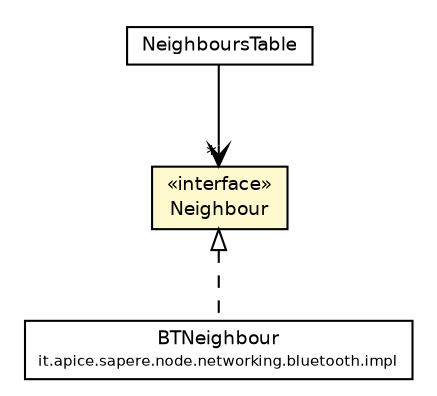 #!/usr/local/bin/dot
#
# Class diagram 
# Generated by UmlGraph version 4.4 (http://www.spinellis.gr/sw/umlgraph)
#

digraph G {
	edge [fontname="Helvetica",fontsize=10,labelfontname="Helvetica",labelfontsize=10];
	node [fontname="Helvetica",fontsize=10,shape=plaintext];
	// it.apice.sapere.node.networking.bluetooth.impl.BTNeighbour
	c63896 [label=<<table border="0" cellborder="1" cellspacing="0" cellpadding="2" port="p" href="../bluetooth/impl/BTNeighbour.html">
		<tr><td><table border="0" cellspacing="0" cellpadding="1">
			<tr><td> BTNeighbour </td></tr>
			<tr><td><font point-size="7.0"> it.apice.sapere.node.networking.bluetooth.impl </font></td></tr>
		</table></td></tr>
		</table>>, fontname="Helvetica", fontcolor="black", fontsize=9.0];
	// it.apice.sapere.node.networking.impl.NeighboursTable
	c63907 [label=<<table border="0" cellborder="1" cellspacing="0" cellpadding="2" port="p" href="./NeighboursTable.html">
		<tr><td><table border="0" cellspacing="0" cellpadding="1">
			<tr><td> NeighboursTable </td></tr>
		</table></td></tr>
		</table>>, fontname="Helvetica", fontcolor="black", fontsize=9.0];
	// it.apice.sapere.node.networking.impl.Neighbour
	c63908 [label=<<table border="0" cellborder="1" cellspacing="0" cellpadding="2" port="p" bgcolor="lemonChiffon" href="./Neighbour.html">
		<tr><td><table border="0" cellspacing="0" cellpadding="1">
			<tr><td> &laquo;interface&raquo; </td></tr>
			<tr><td> Neighbour </td></tr>
		</table></td></tr>
		</table>>, fontname="Helvetica", fontcolor="black", fontsize=9.0];
	//it.apice.sapere.node.networking.bluetooth.impl.BTNeighbour implements it.apice.sapere.node.networking.impl.Neighbour
	c63908:p -> c63896:p [dir=back,arrowtail=empty,style=dashed];
	// it.apice.sapere.node.networking.impl.NeighboursTable NAVASSOC it.apice.sapere.node.networking.impl.Neighbour
	c63907:p -> c63908:p [taillabel="", label="", headlabel="*", fontname="Helvetica", fontcolor="black", fontsize=10.0, color="black", arrowhead=open];
}

